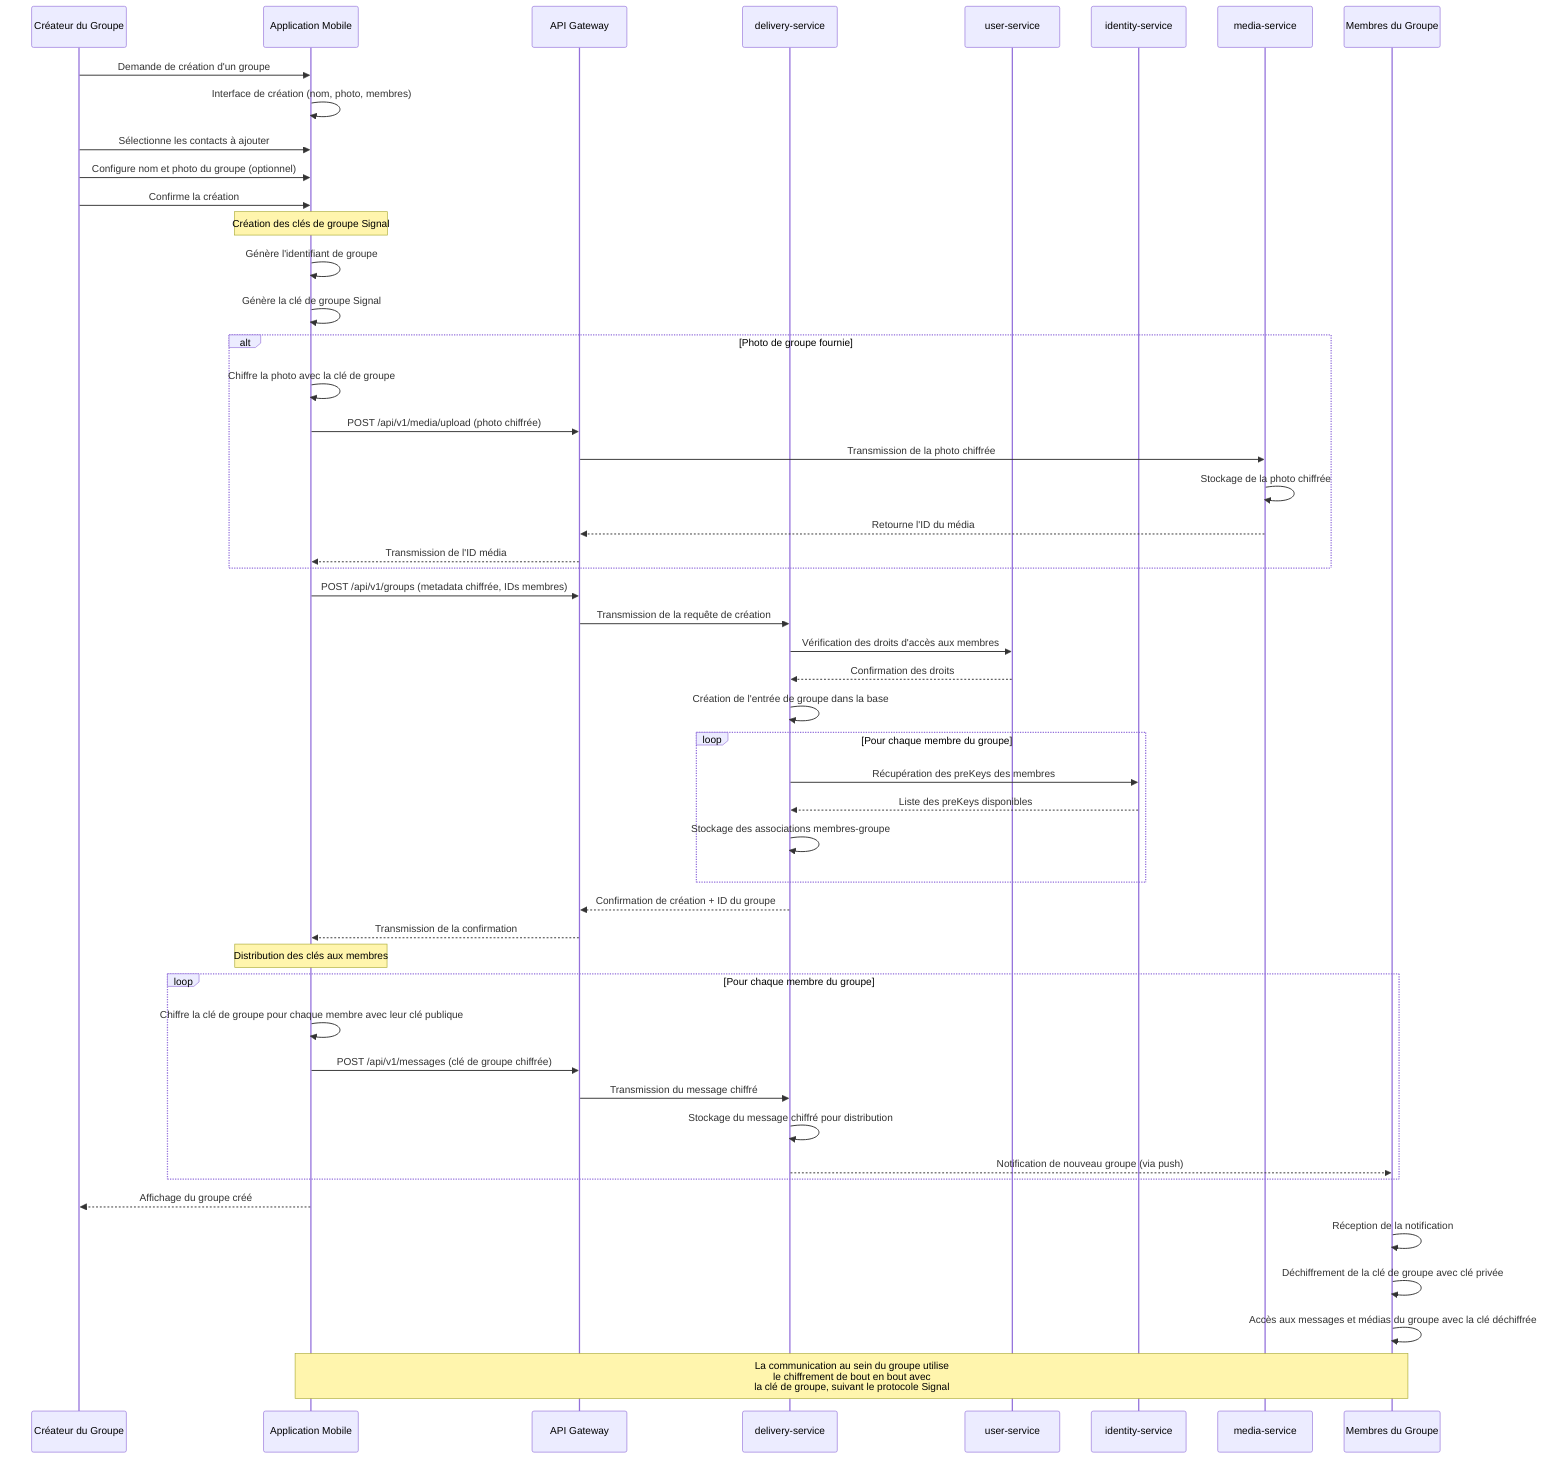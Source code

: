 sequenceDiagram
    participant User as Créateur du Groupe
    participant MobileApp as Application Mobile
    participant API as API Gateway
    participant DS as delivery-service
    participant US as user-service
    participant IS as identity-service
    participant MS as media-service
    participant Members as Membres du Groupe

    User->>MobileApp: Demande de création d'un groupe
    MobileApp->>MobileApp: Interface de création (nom, photo, membres)
    User->>MobileApp: Sélectionne les contacts à ajouter
    User->>MobileApp: Configure nom et photo du groupe (optionnel)
    User->>MobileApp: Confirme la création
    
    Note over MobileApp: Création des clés de groupe Signal
    MobileApp->>MobileApp: Génère l'identifiant de groupe
    MobileApp->>MobileApp: Génère la clé de groupe Signal
    
    alt Photo de groupe fournie
        MobileApp->>MobileApp: Chiffre la photo avec la clé de groupe
        MobileApp->>API: POST /api/v1/media/upload (photo chiffrée)
        API->>MS: Transmission de la photo chiffrée
        MS->>MS: Stockage de la photo chiffrée
        MS-->>API: Retourne l'ID du média
        API-->>MobileApp: Transmission de l'ID média
    end
    
    MobileApp->>API: POST /api/v1/groups (metadata chiffrée, IDs membres)
    API->>DS: Transmission de la requête de création
    
    DS->>US: Vérification des droits d'accès aux membres
    US-->>DS: Confirmation des droits
    
    DS->>DS: Création de l'entrée de groupe dans la base
    
    loop Pour chaque membre du groupe
        DS->>IS: Récupération des preKeys des membres
        IS-->>DS: Liste des preKeys disponibles
        
        DS->>DS: Stockage des associations membres-groupe
    end
    
    DS-->>API: Confirmation de création + ID du groupe
    API-->>MobileApp: Transmission de la confirmation
    
    Note over MobileApp: Distribution des clés aux membres
    loop Pour chaque membre du groupe
        MobileApp->>MobileApp: Chiffre la clé de groupe pour chaque membre avec leur clé publique
        MobileApp->>API: POST /api/v1/messages (clé de groupe chiffrée)
        API->>DS: Transmission du message chiffré
        DS->>DS: Stockage du message chiffré pour distribution
        DS-->>Members: Notification de nouveau groupe (via push)
    end
    
    MobileApp-->>User: Affichage du groupe créé
    
    Members->>Members: Réception de la notification
    Members->>Members: Déchiffrement de la clé de groupe avec clé privée
    Members->>Members: Accès aux messages et médias du groupe avec la clé déchiffrée

    Note over MobileApp,Members: La communication au sein du groupe utilise<br/>le chiffrement de bout en bout avec<br/>la clé de groupe, suivant le protocole Signal